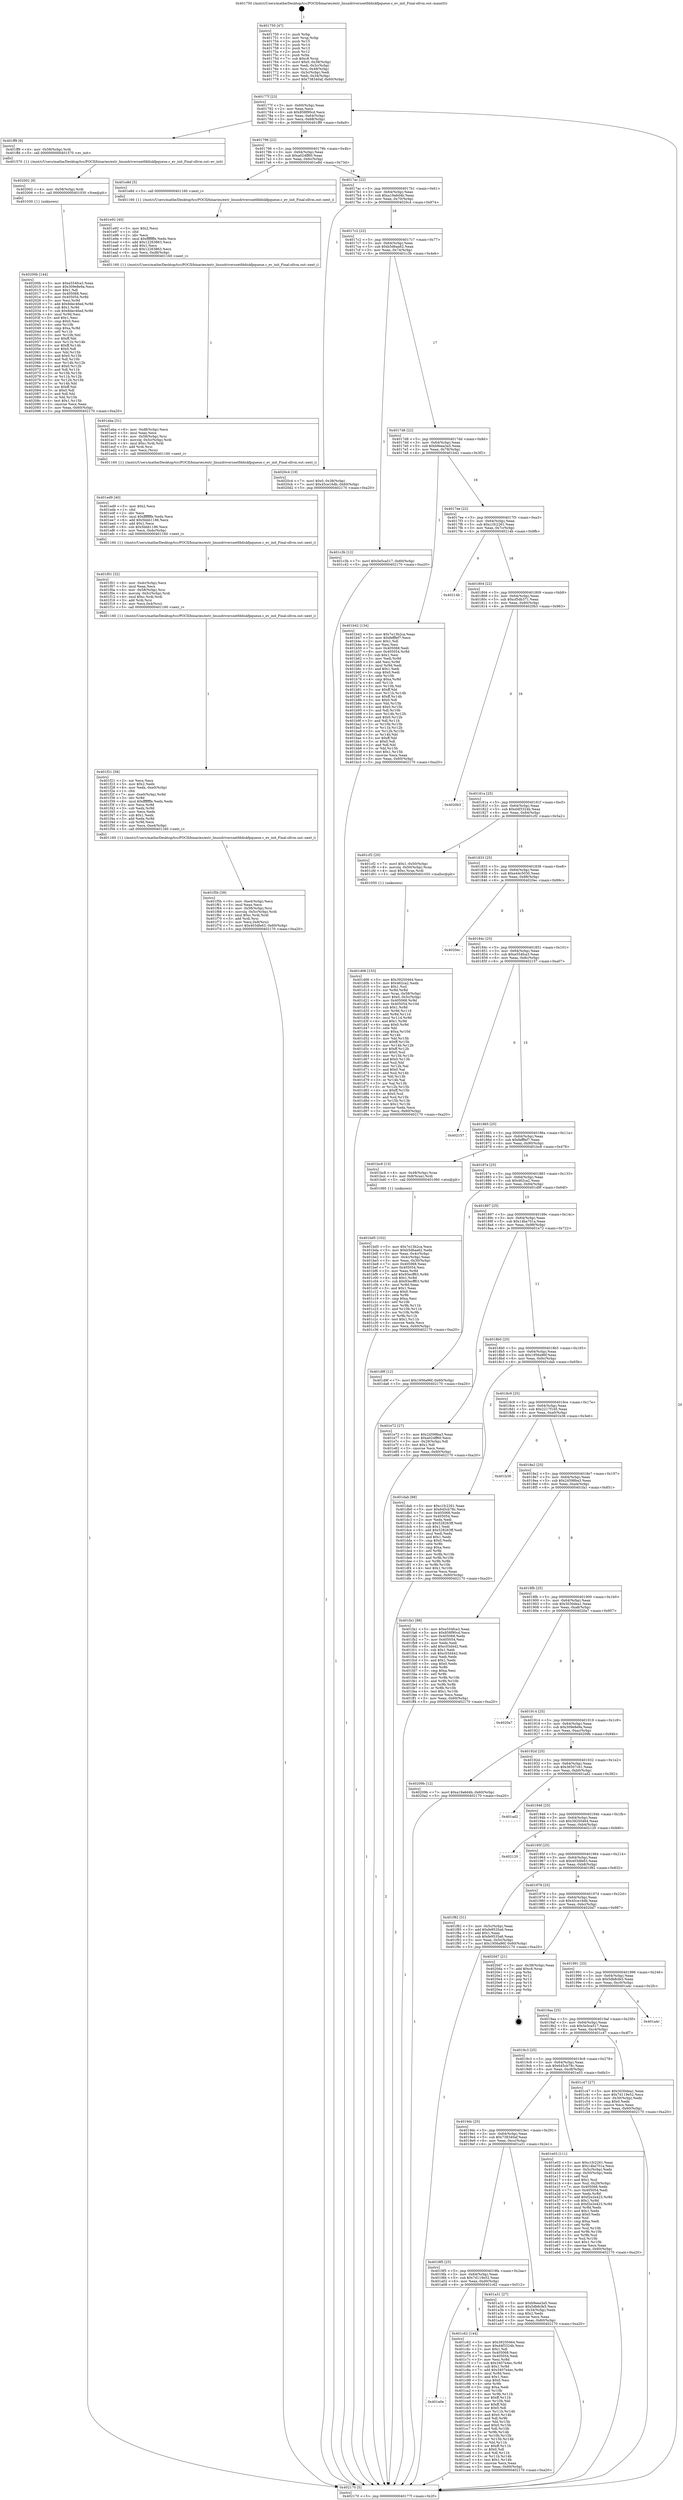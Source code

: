 digraph "0x401750" {
  label = "0x401750 (/mnt/c/Users/mathe/Desktop/tcc/POCII/binaries/extr_linuxdriversnetfddiskfpqueue.c_ev_init_Final-ollvm.out::main(0))"
  labelloc = "t"
  node[shape=record]

  Entry [label="",width=0.3,height=0.3,shape=circle,fillcolor=black,style=filled]
  "0x40177f" [label="{
     0x40177f [23]\l
     | [instrs]\l
     &nbsp;&nbsp;0x40177f \<+3\>: mov -0x60(%rbp),%eax\l
     &nbsp;&nbsp;0x401782 \<+2\>: mov %eax,%ecx\l
     &nbsp;&nbsp;0x401784 \<+6\>: sub $0x858f90cd,%ecx\l
     &nbsp;&nbsp;0x40178a \<+3\>: mov %eax,-0x64(%rbp)\l
     &nbsp;&nbsp;0x40178d \<+3\>: mov %ecx,-0x68(%rbp)\l
     &nbsp;&nbsp;0x401790 \<+6\>: je 0000000000401ff9 \<main+0x8a9\>\l
  }"]
  "0x401ff9" [label="{
     0x401ff9 [9]\l
     | [instrs]\l
     &nbsp;&nbsp;0x401ff9 \<+4\>: mov -0x58(%rbp),%rdi\l
     &nbsp;&nbsp;0x401ffd \<+5\>: call 0000000000401570 \<ev_init\>\l
     | [calls]\l
     &nbsp;&nbsp;0x401570 \{1\} (/mnt/c/Users/mathe/Desktop/tcc/POCII/binaries/extr_linuxdriversnetfddiskfpqueue.c_ev_init_Final-ollvm.out::ev_init)\l
  }"]
  "0x401796" [label="{
     0x401796 [22]\l
     | [instrs]\l
     &nbsp;&nbsp;0x401796 \<+5\>: jmp 000000000040179b \<main+0x4b\>\l
     &nbsp;&nbsp;0x40179b \<+3\>: mov -0x64(%rbp),%eax\l
     &nbsp;&nbsp;0x40179e \<+5\>: sub $0xa024ff60,%eax\l
     &nbsp;&nbsp;0x4017a3 \<+3\>: mov %eax,-0x6c(%rbp)\l
     &nbsp;&nbsp;0x4017a6 \<+6\>: je 0000000000401e8d \<main+0x73d\>\l
  }"]
  Exit [label="",width=0.3,height=0.3,shape=circle,fillcolor=black,style=filled,peripheries=2]
  "0x401e8d" [label="{
     0x401e8d [5]\l
     | [instrs]\l
     &nbsp;&nbsp;0x401e8d \<+5\>: call 0000000000401160 \<next_i\>\l
     | [calls]\l
     &nbsp;&nbsp;0x401160 \{1\} (/mnt/c/Users/mathe/Desktop/tcc/POCII/binaries/extr_linuxdriversnetfddiskfpqueue.c_ev_init_Final-ollvm.out::next_i)\l
  }"]
  "0x4017ac" [label="{
     0x4017ac [22]\l
     | [instrs]\l
     &nbsp;&nbsp;0x4017ac \<+5\>: jmp 00000000004017b1 \<main+0x61\>\l
     &nbsp;&nbsp;0x4017b1 \<+3\>: mov -0x64(%rbp),%eax\l
     &nbsp;&nbsp;0x4017b4 \<+5\>: sub $0xa19a6d4b,%eax\l
     &nbsp;&nbsp;0x4017b9 \<+3\>: mov %eax,-0x70(%rbp)\l
     &nbsp;&nbsp;0x4017bc \<+6\>: je 00000000004020c4 \<main+0x974\>\l
  }"]
  "0x40200b" [label="{
     0x40200b [144]\l
     | [instrs]\l
     &nbsp;&nbsp;0x40200b \<+5\>: mov $0xe554fca3,%eax\l
     &nbsp;&nbsp;0x402010 \<+5\>: mov $0x309e8e9a,%ecx\l
     &nbsp;&nbsp;0x402015 \<+2\>: mov $0x1,%dl\l
     &nbsp;&nbsp;0x402017 \<+7\>: mov 0x405068,%esi\l
     &nbsp;&nbsp;0x40201e \<+8\>: mov 0x405054,%r8d\l
     &nbsp;&nbsp;0x402026 \<+3\>: mov %esi,%r9d\l
     &nbsp;&nbsp;0x402029 \<+7\>: add $0x8dec46ed,%r9d\l
     &nbsp;&nbsp;0x402030 \<+4\>: sub $0x1,%r9d\l
     &nbsp;&nbsp;0x402034 \<+7\>: sub $0x8dec46ed,%r9d\l
     &nbsp;&nbsp;0x40203b \<+4\>: imul %r9d,%esi\l
     &nbsp;&nbsp;0x40203f \<+3\>: and $0x1,%esi\l
     &nbsp;&nbsp;0x402042 \<+3\>: cmp $0x0,%esi\l
     &nbsp;&nbsp;0x402045 \<+4\>: sete %r10b\l
     &nbsp;&nbsp;0x402049 \<+4\>: cmp $0xa,%r8d\l
     &nbsp;&nbsp;0x40204d \<+4\>: setl %r11b\l
     &nbsp;&nbsp;0x402051 \<+3\>: mov %r10b,%bl\l
     &nbsp;&nbsp;0x402054 \<+3\>: xor $0xff,%bl\l
     &nbsp;&nbsp;0x402057 \<+3\>: mov %r11b,%r14b\l
     &nbsp;&nbsp;0x40205a \<+4\>: xor $0xff,%r14b\l
     &nbsp;&nbsp;0x40205e \<+3\>: xor $0x0,%dl\l
     &nbsp;&nbsp;0x402061 \<+3\>: mov %bl,%r15b\l
     &nbsp;&nbsp;0x402064 \<+4\>: and $0x0,%r15b\l
     &nbsp;&nbsp;0x402068 \<+3\>: and %dl,%r10b\l
     &nbsp;&nbsp;0x40206b \<+3\>: mov %r14b,%r12b\l
     &nbsp;&nbsp;0x40206e \<+4\>: and $0x0,%r12b\l
     &nbsp;&nbsp;0x402072 \<+3\>: and %dl,%r11b\l
     &nbsp;&nbsp;0x402075 \<+3\>: or %r10b,%r15b\l
     &nbsp;&nbsp;0x402078 \<+3\>: or %r11b,%r12b\l
     &nbsp;&nbsp;0x40207b \<+3\>: xor %r12b,%r15b\l
     &nbsp;&nbsp;0x40207e \<+3\>: or %r14b,%bl\l
     &nbsp;&nbsp;0x402081 \<+3\>: xor $0xff,%bl\l
     &nbsp;&nbsp;0x402084 \<+3\>: or $0x0,%dl\l
     &nbsp;&nbsp;0x402087 \<+2\>: and %dl,%bl\l
     &nbsp;&nbsp;0x402089 \<+3\>: or %bl,%r15b\l
     &nbsp;&nbsp;0x40208c \<+4\>: test $0x1,%r15b\l
     &nbsp;&nbsp;0x402090 \<+3\>: cmovne %ecx,%eax\l
     &nbsp;&nbsp;0x402093 \<+3\>: mov %eax,-0x60(%rbp)\l
     &nbsp;&nbsp;0x402096 \<+5\>: jmp 0000000000402170 \<main+0xa20\>\l
  }"]
  "0x4020c4" [label="{
     0x4020c4 [19]\l
     | [instrs]\l
     &nbsp;&nbsp;0x4020c4 \<+7\>: movl $0x0,-0x38(%rbp)\l
     &nbsp;&nbsp;0x4020cb \<+7\>: movl $0x45ce16db,-0x60(%rbp)\l
     &nbsp;&nbsp;0x4020d2 \<+5\>: jmp 0000000000402170 \<main+0xa20\>\l
  }"]
  "0x4017c2" [label="{
     0x4017c2 [22]\l
     | [instrs]\l
     &nbsp;&nbsp;0x4017c2 \<+5\>: jmp 00000000004017c7 \<main+0x77\>\l
     &nbsp;&nbsp;0x4017c7 \<+3\>: mov -0x64(%rbp),%eax\l
     &nbsp;&nbsp;0x4017ca \<+5\>: sub $0xb5d6aa62,%eax\l
     &nbsp;&nbsp;0x4017cf \<+3\>: mov %eax,-0x74(%rbp)\l
     &nbsp;&nbsp;0x4017d2 \<+6\>: je 0000000000401c3b \<main+0x4eb\>\l
  }"]
  "0x402002" [label="{
     0x402002 [9]\l
     | [instrs]\l
     &nbsp;&nbsp;0x402002 \<+4\>: mov -0x58(%rbp),%rdi\l
     &nbsp;&nbsp;0x402006 \<+5\>: call 0000000000401030 \<free@plt\>\l
     | [calls]\l
     &nbsp;&nbsp;0x401030 \{1\} (unknown)\l
  }"]
  "0x401c3b" [label="{
     0x401c3b [12]\l
     | [instrs]\l
     &nbsp;&nbsp;0x401c3b \<+7\>: movl $0x5e5ca517,-0x60(%rbp)\l
     &nbsp;&nbsp;0x401c42 \<+5\>: jmp 0000000000402170 \<main+0xa20\>\l
  }"]
  "0x4017d8" [label="{
     0x4017d8 [22]\l
     | [instrs]\l
     &nbsp;&nbsp;0x4017d8 \<+5\>: jmp 00000000004017dd \<main+0x8d\>\l
     &nbsp;&nbsp;0x4017dd \<+3\>: mov -0x64(%rbp),%eax\l
     &nbsp;&nbsp;0x4017e0 \<+5\>: sub $0xb9eea3a5,%eax\l
     &nbsp;&nbsp;0x4017e5 \<+3\>: mov %eax,-0x78(%rbp)\l
     &nbsp;&nbsp;0x4017e8 \<+6\>: je 0000000000401b42 \<main+0x3f2\>\l
  }"]
  "0x401f5b" [label="{
     0x401f5b [39]\l
     | [instrs]\l
     &nbsp;&nbsp;0x401f5b \<+6\>: mov -0xe4(%rbp),%ecx\l
     &nbsp;&nbsp;0x401f61 \<+3\>: imul %eax,%ecx\l
     &nbsp;&nbsp;0x401f64 \<+4\>: mov -0x58(%rbp),%rsi\l
     &nbsp;&nbsp;0x401f68 \<+4\>: movslq -0x5c(%rbp),%rdi\l
     &nbsp;&nbsp;0x401f6c \<+4\>: imul $0xc,%rdi,%rdi\l
     &nbsp;&nbsp;0x401f70 \<+3\>: add %rdi,%rsi\l
     &nbsp;&nbsp;0x401f73 \<+3\>: mov %ecx,0x8(%rsi)\l
     &nbsp;&nbsp;0x401f76 \<+7\>: movl $0x403dfe63,-0x60(%rbp)\l
     &nbsp;&nbsp;0x401f7d \<+5\>: jmp 0000000000402170 \<main+0xa20\>\l
  }"]
  "0x401b42" [label="{
     0x401b42 [134]\l
     | [instrs]\l
     &nbsp;&nbsp;0x401b42 \<+5\>: mov $0x7e13b2ca,%eax\l
     &nbsp;&nbsp;0x401b47 \<+5\>: mov $0xfefffef7,%ecx\l
     &nbsp;&nbsp;0x401b4c \<+2\>: mov $0x1,%dl\l
     &nbsp;&nbsp;0x401b4e \<+2\>: xor %esi,%esi\l
     &nbsp;&nbsp;0x401b50 \<+7\>: mov 0x405068,%edi\l
     &nbsp;&nbsp;0x401b57 \<+8\>: mov 0x405054,%r8d\l
     &nbsp;&nbsp;0x401b5f \<+3\>: sub $0x1,%esi\l
     &nbsp;&nbsp;0x401b62 \<+3\>: mov %edi,%r9d\l
     &nbsp;&nbsp;0x401b65 \<+3\>: add %esi,%r9d\l
     &nbsp;&nbsp;0x401b68 \<+4\>: imul %r9d,%edi\l
     &nbsp;&nbsp;0x401b6c \<+3\>: and $0x1,%edi\l
     &nbsp;&nbsp;0x401b6f \<+3\>: cmp $0x0,%edi\l
     &nbsp;&nbsp;0x401b72 \<+4\>: sete %r10b\l
     &nbsp;&nbsp;0x401b76 \<+4\>: cmp $0xa,%r8d\l
     &nbsp;&nbsp;0x401b7a \<+4\>: setl %r11b\l
     &nbsp;&nbsp;0x401b7e \<+3\>: mov %r10b,%bl\l
     &nbsp;&nbsp;0x401b81 \<+3\>: xor $0xff,%bl\l
     &nbsp;&nbsp;0x401b84 \<+3\>: mov %r11b,%r14b\l
     &nbsp;&nbsp;0x401b87 \<+4\>: xor $0xff,%r14b\l
     &nbsp;&nbsp;0x401b8b \<+3\>: xor $0x0,%dl\l
     &nbsp;&nbsp;0x401b8e \<+3\>: mov %bl,%r15b\l
     &nbsp;&nbsp;0x401b91 \<+4\>: and $0x0,%r15b\l
     &nbsp;&nbsp;0x401b95 \<+3\>: and %dl,%r10b\l
     &nbsp;&nbsp;0x401b98 \<+3\>: mov %r14b,%r12b\l
     &nbsp;&nbsp;0x401b9b \<+4\>: and $0x0,%r12b\l
     &nbsp;&nbsp;0x401b9f \<+3\>: and %dl,%r11b\l
     &nbsp;&nbsp;0x401ba2 \<+3\>: or %r10b,%r15b\l
     &nbsp;&nbsp;0x401ba5 \<+3\>: or %r11b,%r12b\l
     &nbsp;&nbsp;0x401ba8 \<+3\>: xor %r12b,%r15b\l
     &nbsp;&nbsp;0x401bab \<+3\>: or %r14b,%bl\l
     &nbsp;&nbsp;0x401bae \<+3\>: xor $0xff,%bl\l
     &nbsp;&nbsp;0x401bb1 \<+3\>: or $0x0,%dl\l
     &nbsp;&nbsp;0x401bb4 \<+2\>: and %dl,%bl\l
     &nbsp;&nbsp;0x401bb6 \<+3\>: or %bl,%r15b\l
     &nbsp;&nbsp;0x401bb9 \<+4\>: test $0x1,%r15b\l
     &nbsp;&nbsp;0x401bbd \<+3\>: cmovne %ecx,%eax\l
     &nbsp;&nbsp;0x401bc0 \<+3\>: mov %eax,-0x60(%rbp)\l
     &nbsp;&nbsp;0x401bc3 \<+5\>: jmp 0000000000402170 \<main+0xa20\>\l
  }"]
  "0x4017ee" [label="{
     0x4017ee [22]\l
     | [instrs]\l
     &nbsp;&nbsp;0x4017ee \<+5\>: jmp 00000000004017f3 \<main+0xa3\>\l
     &nbsp;&nbsp;0x4017f3 \<+3\>: mov -0x64(%rbp),%eax\l
     &nbsp;&nbsp;0x4017f6 \<+5\>: sub $0xc1fc2261,%eax\l
     &nbsp;&nbsp;0x4017fb \<+3\>: mov %eax,-0x7c(%rbp)\l
     &nbsp;&nbsp;0x4017fe \<+6\>: je 000000000040214b \<main+0x9fb\>\l
  }"]
  "0x401f21" [label="{
     0x401f21 [58]\l
     | [instrs]\l
     &nbsp;&nbsp;0x401f21 \<+2\>: xor %ecx,%ecx\l
     &nbsp;&nbsp;0x401f23 \<+5\>: mov $0x2,%edx\l
     &nbsp;&nbsp;0x401f28 \<+6\>: mov %edx,-0xe0(%rbp)\l
     &nbsp;&nbsp;0x401f2e \<+1\>: cltd\l
     &nbsp;&nbsp;0x401f2f \<+7\>: mov -0xe0(%rbp),%r8d\l
     &nbsp;&nbsp;0x401f36 \<+3\>: idiv %r8d\l
     &nbsp;&nbsp;0x401f39 \<+6\>: imul $0xfffffffe,%edx,%edx\l
     &nbsp;&nbsp;0x401f3f \<+3\>: mov %ecx,%r9d\l
     &nbsp;&nbsp;0x401f42 \<+3\>: sub %edx,%r9d\l
     &nbsp;&nbsp;0x401f45 \<+2\>: mov %ecx,%edx\l
     &nbsp;&nbsp;0x401f47 \<+3\>: sub $0x1,%edx\l
     &nbsp;&nbsp;0x401f4a \<+3\>: add %edx,%r9d\l
     &nbsp;&nbsp;0x401f4d \<+3\>: sub %r9d,%ecx\l
     &nbsp;&nbsp;0x401f50 \<+6\>: mov %ecx,-0xe4(%rbp)\l
     &nbsp;&nbsp;0x401f56 \<+5\>: call 0000000000401160 \<next_i\>\l
     | [calls]\l
     &nbsp;&nbsp;0x401160 \{1\} (/mnt/c/Users/mathe/Desktop/tcc/POCII/binaries/extr_linuxdriversnetfddiskfpqueue.c_ev_init_Final-ollvm.out::next_i)\l
  }"]
  "0x40214b" [label="{
     0x40214b\l
  }", style=dashed]
  "0x401804" [label="{
     0x401804 [22]\l
     | [instrs]\l
     &nbsp;&nbsp;0x401804 \<+5\>: jmp 0000000000401809 \<main+0xb9\>\l
     &nbsp;&nbsp;0x401809 \<+3\>: mov -0x64(%rbp),%eax\l
     &nbsp;&nbsp;0x40180c \<+5\>: sub $0xcf5db371,%eax\l
     &nbsp;&nbsp;0x401811 \<+3\>: mov %eax,-0x80(%rbp)\l
     &nbsp;&nbsp;0x401814 \<+6\>: je 00000000004020b3 \<main+0x963\>\l
  }"]
  "0x401f01" [label="{
     0x401f01 [32]\l
     | [instrs]\l
     &nbsp;&nbsp;0x401f01 \<+6\>: mov -0xdc(%rbp),%ecx\l
     &nbsp;&nbsp;0x401f07 \<+3\>: imul %eax,%ecx\l
     &nbsp;&nbsp;0x401f0a \<+4\>: mov -0x58(%rbp),%rsi\l
     &nbsp;&nbsp;0x401f0e \<+4\>: movslq -0x5c(%rbp),%rdi\l
     &nbsp;&nbsp;0x401f12 \<+4\>: imul $0xc,%rdi,%rdi\l
     &nbsp;&nbsp;0x401f16 \<+3\>: add %rdi,%rsi\l
     &nbsp;&nbsp;0x401f19 \<+3\>: mov %ecx,0x4(%rsi)\l
     &nbsp;&nbsp;0x401f1c \<+5\>: call 0000000000401160 \<next_i\>\l
     | [calls]\l
     &nbsp;&nbsp;0x401160 \{1\} (/mnt/c/Users/mathe/Desktop/tcc/POCII/binaries/extr_linuxdriversnetfddiskfpqueue.c_ev_init_Final-ollvm.out::next_i)\l
  }"]
  "0x4020b3" [label="{
     0x4020b3\l
  }", style=dashed]
  "0x40181a" [label="{
     0x40181a [25]\l
     | [instrs]\l
     &nbsp;&nbsp;0x40181a \<+5\>: jmp 000000000040181f \<main+0xcf\>\l
     &nbsp;&nbsp;0x40181f \<+3\>: mov -0x64(%rbp),%eax\l
     &nbsp;&nbsp;0x401822 \<+5\>: sub $0xd4f3324b,%eax\l
     &nbsp;&nbsp;0x401827 \<+6\>: mov %eax,-0x84(%rbp)\l
     &nbsp;&nbsp;0x40182d \<+6\>: je 0000000000401cf2 \<main+0x5a2\>\l
  }"]
  "0x401ed9" [label="{
     0x401ed9 [40]\l
     | [instrs]\l
     &nbsp;&nbsp;0x401ed9 \<+5\>: mov $0x2,%ecx\l
     &nbsp;&nbsp;0x401ede \<+1\>: cltd\l
     &nbsp;&nbsp;0x401edf \<+2\>: idiv %ecx\l
     &nbsp;&nbsp;0x401ee1 \<+6\>: imul $0xfffffffe,%edx,%ecx\l
     &nbsp;&nbsp;0x401ee7 \<+6\>: add $0x5bbb1186,%ecx\l
     &nbsp;&nbsp;0x401eed \<+3\>: add $0x1,%ecx\l
     &nbsp;&nbsp;0x401ef0 \<+6\>: sub $0x5bbb1186,%ecx\l
     &nbsp;&nbsp;0x401ef6 \<+6\>: mov %ecx,-0xdc(%rbp)\l
     &nbsp;&nbsp;0x401efc \<+5\>: call 0000000000401160 \<next_i\>\l
     | [calls]\l
     &nbsp;&nbsp;0x401160 \{1\} (/mnt/c/Users/mathe/Desktop/tcc/POCII/binaries/extr_linuxdriversnetfddiskfpqueue.c_ev_init_Final-ollvm.out::next_i)\l
  }"]
  "0x401cf2" [label="{
     0x401cf2 [20]\l
     | [instrs]\l
     &nbsp;&nbsp;0x401cf2 \<+7\>: movl $0x1,-0x50(%rbp)\l
     &nbsp;&nbsp;0x401cf9 \<+4\>: movslq -0x50(%rbp),%rax\l
     &nbsp;&nbsp;0x401cfd \<+4\>: imul $0xc,%rax,%rdi\l
     &nbsp;&nbsp;0x401d01 \<+5\>: call 0000000000401050 \<malloc@plt\>\l
     | [calls]\l
     &nbsp;&nbsp;0x401050 \{1\} (unknown)\l
  }"]
  "0x401833" [label="{
     0x401833 [25]\l
     | [instrs]\l
     &nbsp;&nbsp;0x401833 \<+5\>: jmp 0000000000401838 \<main+0xe8\>\l
     &nbsp;&nbsp;0x401838 \<+3\>: mov -0x64(%rbp),%eax\l
     &nbsp;&nbsp;0x40183b \<+5\>: sub $0xe44c5030,%eax\l
     &nbsp;&nbsp;0x401840 \<+6\>: mov %eax,-0x88(%rbp)\l
     &nbsp;&nbsp;0x401846 \<+6\>: je 00000000004020ec \<main+0x99c\>\l
  }"]
  "0x401eba" [label="{
     0x401eba [31]\l
     | [instrs]\l
     &nbsp;&nbsp;0x401eba \<+6\>: mov -0xd8(%rbp),%ecx\l
     &nbsp;&nbsp;0x401ec0 \<+3\>: imul %eax,%ecx\l
     &nbsp;&nbsp;0x401ec3 \<+4\>: mov -0x58(%rbp),%rsi\l
     &nbsp;&nbsp;0x401ec7 \<+4\>: movslq -0x5c(%rbp),%rdi\l
     &nbsp;&nbsp;0x401ecb \<+4\>: imul $0xc,%rdi,%rdi\l
     &nbsp;&nbsp;0x401ecf \<+3\>: add %rdi,%rsi\l
     &nbsp;&nbsp;0x401ed2 \<+2\>: mov %ecx,(%rsi)\l
     &nbsp;&nbsp;0x401ed4 \<+5\>: call 0000000000401160 \<next_i\>\l
     | [calls]\l
     &nbsp;&nbsp;0x401160 \{1\} (/mnt/c/Users/mathe/Desktop/tcc/POCII/binaries/extr_linuxdriversnetfddiskfpqueue.c_ev_init_Final-ollvm.out::next_i)\l
  }"]
  "0x4020ec" [label="{
     0x4020ec\l
  }", style=dashed]
  "0x40184c" [label="{
     0x40184c [25]\l
     | [instrs]\l
     &nbsp;&nbsp;0x40184c \<+5\>: jmp 0000000000401851 \<main+0x101\>\l
     &nbsp;&nbsp;0x401851 \<+3\>: mov -0x64(%rbp),%eax\l
     &nbsp;&nbsp;0x401854 \<+5\>: sub $0xe554fca3,%eax\l
     &nbsp;&nbsp;0x401859 \<+6\>: mov %eax,-0x8c(%rbp)\l
     &nbsp;&nbsp;0x40185f \<+6\>: je 0000000000402157 \<main+0xa07\>\l
  }"]
  "0x401e92" [label="{
     0x401e92 [40]\l
     | [instrs]\l
     &nbsp;&nbsp;0x401e92 \<+5\>: mov $0x2,%ecx\l
     &nbsp;&nbsp;0x401e97 \<+1\>: cltd\l
     &nbsp;&nbsp;0x401e98 \<+2\>: idiv %ecx\l
     &nbsp;&nbsp;0x401e9a \<+6\>: imul $0xfffffffe,%edx,%ecx\l
     &nbsp;&nbsp;0x401ea0 \<+6\>: add $0x12263863,%ecx\l
     &nbsp;&nbsp;0x401ea6 \<+3\>: add $0x1,%ecx\l
     &nbsp;&nbsp;0x401ea9 \<+6\>: sub $0x12263863,%ecx\l
     &nbsp;&nbsp;0x401eaf \<+6\>: mov %ecx,-0xd8(%rbp)\l
     &nbsp;&nbsp;0x401eb5 \<+5\>: call 0000000000401160 \<next_i\>\l
     | [calls]\l
     &nbsp;&nbsp;0x401160 \{1\} (/mnt/c/Users/mathe/Desktop/tcc/POCII/binaries/extr_linuxdriversnetfddiskfpqueue.c_ev_init_Final-ollvm.out::next_i)\l
  }"]
  "0x402157" [label="{
     0x402157\l
  }", style=dashed]
  "0x401865" [label="{
     0x401865 [25]\l
     | [instrs]\l
     &nbsp;&nbsp;0x401865 \<+5\>: jmp 000000000040186a \<main+0x11a\>\l
     &nbsp;&nbsp;0x40186a \<+3\>: mov -0x64(%rbp),%eax\l
     &nbsp;&nbsp;0x40186d \<+5\>: sub $0xfefffef7,%eax\l
     &nbsp;&nbsp;0x401872 \<+6\>: mov %eax,-0x90(%rbp)\l
     &nbsp;&nbsp;0x401878 \<+6\>: je 0000000000401bc8 \<main+0x478\>\l
  }"]
  "0x401d06" [label="{
     0x401d06 [153]\l
     | [instrs]\l
     &nbsp;&nbsp;0x401d06 \<+5\>: mov $0x39250464,%ecx\l
     &nbsp;&nbsp;0x401d0b \<+5\>: mov $0x462ca2,%edx\l
     &nbsp;&nbsp;0x401d10 \<+3\>: mov $0x1,%sil\l
     &nbsp;&nbsp;0x401d13 \<+3\>: xor %r8d,%r8d\l
     &nbsp;&nbsp;0x401d16 \<+4\>: mov %rax,-0x58(%rbp)\l
     &nbsp;&nbsp;0x401d1a \<+7\>: movl $0x0,-0x5c(%rbp)\l
     &nbsp;&nbsp;0x401d21 \<+8\>: mov 0x405068,%r9d\l
     &nbsp;&nbsp;0x401d29 \<+8\>: mov 0x405054,%r10d\l
     &nbsp;&nbsp;0x401d31 \<+4\>: sub $0x1,%r8d\l
     &nbsp;&nbsp;0x401d35 \<+3\>: mov %r9d,%r11d\l
     &nbsp;&nbsp;0x401d38 \<+3\>: add %r8d,%r11d\l
     &nbsp;&nbsp;0x401d3b \<+4\>: imul %r11d,%r9d\l
     &nbsp;&nbsp;0x401d3f \<+4\>: and $0x1,%r9d\l
     &nbsp;&nbsp;0x401d43 \<+4\>: cmp $0x0,%r9d\l
     &nbsp;&nbsp;0x401d47 \<+3\>: sete %bl\l
     &nbsp;&nbsp;0x401d4a \<+4\>: cmp $0xa,%r10d\l
     &nbsp;&nbsp;0x401d4e \<+4\>: setl %r14b\l
     &nbsp;&nbsp;0x401d52 \<+3\>: mov %bl,%r15b\l
     &nbsp;&nbsp;0x401d55 \<+4\>: xor $0xff,%r15b\l
     &nbsp;&nbsp;0x401d59 \<+3\>: mov %r14b,%r12b\l
     &nbsp;&nbsp;0x401d5c \<+4\>: xor $0xff,%r12b\l
     &nbsp;&nbsp;0x401d60 \<+4\>: xor $0x0,%sil\l
     &nbsp;&nbsp;0x401d64 \<+3\>: mov %r15b,%r13b\l
     &nbsp;&nbsp;0x401d67 \<+4\>: and $0x0,%r13b\l
     &nbsp;&nbsp;0x401d6b \<+3\>: and %sil,%bl\l
     &nbsp;&nbsp;0x401d6e \<+3\>: mov %r12b,%al\l
     &nbsp;&nbsp;0x401d71 \<+2\>: and $0x0,%al\l
     &nbsp;&nbsp;0x401d73 \<+3\>: and %sil,%r14b\l
     &nbsp;&nbsp;0x401d76 \<+3\>: or %bl,%r13b\l
     &nbsp;&nbsp;0x401d79 \<+3\>: or %r14b,%al\l
     &nbsp;&nbsp;0x401d7c \<+3\>: xor %al,%r13b\l
     &nbsp;&nbsp;0x401d7f \<+3\>: or %r12b,%r15b\l
     &nbsp;&nbsp;0x401d82 \<+4\>: xor $0xff,%r15b\l
     &nbsp;&nbsp;0x401d86 \<+4\>: or $0x0,%sil\l
     &nbsp;&nbsp;0x401d8a \<+3\>: and %sil,%r15b\l
     &nbsp;&nbsp;0x401d8d \<+3\>: or %r15b,%r13b\l
     &nbsp;&nbsp;0x401d90 \<+4\>: test $0x1,%r13b\l
     &nbsp;&nbsp;0x401d94 \<+3\>: cmovne %edx,%ecx\l
     &nbsp;&nbsp;0x401d97 \<+3\>: mov %ecx,-0x60(%rbp)\l
     &nbsp;&nbsp;0x401d9a \<+5\>: jmp 0000000000402170 \<main+0xa20\>\l
  }"]
  "0x401bc8" [label="{
     0x401bc8 [13]\l
     | [instrs]\l
     &nbsp;&nbsp;0x401bc8 \<+4\>: mov -0x48(%rbp),%rax\l
     &nbsp;&nbsp;0x401bcc \<+4\>: mov 0x8(%rax),%rdi\l
     &nbsp;&nbsp;0x401bd0 \<+5\>: call 0000000000401060 \<atoi@plt\>\l
     | [calls]\l
     &nbsp;&nbsp;0x401060 \{1\} (unknown)\l
  }"]
  "0x40187e" [label="{
     0x40187e [25]\l
     | [instrs]\l
     &nbsp;&nbsp;0x40187e \<+5\>: jmp 0000000000401883 \<main+0x133\>\l
     &nbsp;&nbsp;0x401883 \<+3\>: mov -0x64(%rbp),%eax\l
     &nbsp;&nbsp;0x401886 \<+5\>: sub $0x462ca2,%eax\l
     &nbsp;&nbsp;0x40188b \<+6\>: mov %eax,-0x94(%rbp)\l
     &nbsp;&nbsp;0x401891 \<+6\>: je 0000000000401d9f \<main+0x64f\>\l
  }"]
  "0x401a0e" [label="{
     0x401a0e\l
  }", style=dashed]
  "0x401d9f" [label="{
     0x401d9f [12]\l
     | [instrs]\l
     &nbsp;&nbsp;0x401d9f \<+7\>: movl $0x1956a96f,-0x60(%rbp)\l
     &nbsp;&nbsp;0x401da6 \<+5\>: jmp 0000000000402170 \<main+0xa20\>\l
  }"]
  "0x401897" [label="{
     0x401897 [25]\l
     | [instrs]\l
     &nbsp;&nbsp;0x401897 \<+5\>: jmp 000000000040189c \<main+0x14c\>\l
     &nbsp;&nbsp;0x40189c \<+3\>: mov -0x64(%rbp),%eax\l
     &nbsp;&nbsp;0x40189f \<+5\>: sub $0x14ba701a,%eax\l
     &nbsp;&nbsp;0x4018a4 \<+6\>: mov %eax,-0x98(%rbp)\l
     &nbsp;&nbsp;0x4018aa \<+6\>: je 0000000000401e72 \<main+0x722\>\l
  }"]
  "0x401c62" [label="{
     0x401c62 [144]\l
     | [instrs]\l
     &nbsp;&nbsp;0x401c62 \<+5\>: mov $0x39250464,%eax\l
     &nbsp;&nbsp;0x401c67 \<+5\>: mov $0xd4f3324b,%ecx\l
     &nbsp;&nbsp;0x401c6c \<+2\>: mov $0x1,%dl\l
     &nbsp;&nbsp;0x401c6e \<+7\>: mov 0x405068,%esi\l
     &nbsp;&nbsp;0x401c75 \<+7\>: mov 0x405054,%edi\l
     &nbsp;&nbsp;0x401c7c \<+3\>: mov %esi,%r8d\l
     &nbsp;&nbsp;0x401c7f \<+7\>: sub $0x3407e4ec,%r8d\l
     &nbsp;&nbsp;0x401c86 \<+4\>: sub $0x1,%r8d\l
     &nbsp;&nbsp;0x401c8a \<+7\>: add $0x3407e4ec,%r8d\l
     &nbsp;&nbsp;0x401c91 \<+4\>: imul %r8d,%esi\l
     &nbsp;&nbsp;0x401c95 \<+3\>: and $0x1,%esi\l
     &nbsp;&nbsp;0x401c98 \<+3\>: cmp $0x0,%esi\l
     &nbsp;&nbsp;0x401c9b \<+4\>: sete %r9b\l
     &nbsp;&nbsp;0x401c9f \<+3\>: cmp $0xa,%edi\l
     &nbsp;&nbsp;0x401ca2 \<+4\>: setl %r10b\l
     &nbsp;&nbsp;0x401ca6 \<+3\>: mov %r9b,%r11b\l
     &nbsp;&nbsp;0x401ca9 \<+4\>: xor $0xff,%r11b\l
     &nbsp;&nbsp;0x401cad \<+3\>: mov %r10b,%bl\l
     &nbsp;&nbsp;0x401cb0 \<+3\>: xor $0xff,%bl\l
     &nbsp;&nbsp;0x401cb3 \<+3\>: xor $0x0,%dl\l
     &nbsp;&nbsp;0x401cb6 \<+3\>: mov %r11b,%r14b\l
     &nbsp;&nbsp;0x401cb9 \<+4\>: and $0x0,%r14b\l
     &nbsp;&nbsp;0x401cbd \<+3\>: and %dl,%r9b\l
     &nbsp;&nbsp;0x401cc0 \<+3\>: mov %bl,%r15b\l
     &nbsp;&nbsp;0x401cc3 \<+4\>: and $0x0,%r15b\l
     &nbsp;&nbsp;0x401cc7 \<+3\>: and %dl,%r10b\l
     &nbsp;&nbsp;0x401cca \<+3\>: or %r9b,%r14b\l
     &nbsp;&nbsp;0x401ccd \<+3\>: or %r10b,%r15b\l
     &nbsp;&nbsp;0x401cd0 \<+3\>: xor %r15b,%r14b\l
     &nbsp;&nbsp;0x401cd3 \<+3\>: or %bl,%r11b\l
     &nbsp;&nbsp;0x401cd6 \<+4\>: xor $0xff,%r11b\l
     &nbsp;&nbsp;0x401cda \<+3\>: or $0x0,%dl\l
     &nbsp;&nbsp;0x401cdd \<+3\>: and %dl,%r11b\l
     &nbsp;&nbsp;0x401ce0 \<+3\>: or %r11b,%r14b\l
     &nbsp;&nbsp;0x401ce3 \<+4\>: test $0x1,%r14b\l
     &nbsp;&nbsp;0x401ce7 \<+3\>: cmovne %ecx,%eax\l
     &nbsp;&nbsp;0x401cea \<+3\>: mov %eax,-0x60(%rbp)\l
     &nbsp;&nbsp;0x401ced \<+5\>: jmp 0000000000402170 \<main+0xa20\>\l
  }"]
  "0x401e72" [label="{
     0x401e72 [27]\l
     | [instrs]\l
     &nbsp;&nbsp;0x401e72 \<+5\>: mov $0x24598ba3,%eax\l
     &nbsp;&nbsp;0x401e77 \<+5\>: mov $0xa024ff60,%ecx\l
     &nbsp;&nbsp;0x401e7c \<+3\>: mov -0x29(%rbp),%dl\l
     &nbsp;&nbsp;0x401e7f \<+3\>: test $0x1,%dl\l
     &nbsp;&nbsp;0x401e82 \<+3\>: cmovne %ecx,%eax\l
     &nbsp;&nbsp;0x401e85 \<+3\>: mov %eax,-0x60(%rbp)\l
     &nbsp;&nbsp;0x401e88 \<+5\>: jmp 0000000000402170 \<main+0xa20\>\l
  }"]
  "0x4018b0" [label="{
     0x4018b0 [25]\l
     | [instrs]\l
     &nbsp;&nbsp;0x4018b0 \<+5\>: jmp 00000000004018b5 \<main+0x165\>\l
     &nbsp;&nbsp;0x4018b5 \<+3\>: mov -0x64(%rbp),%eax\l
     &nbsp;&nbsp;0x4018b8 \<+5\>: sub $0x1956a96f,%eax\l
     &nbsp;&nbsp;0x4018bd \<+6\>: mov %eax,-0x9c(%rbp)\l
     &nbsp;&nbsp;0x4018c3 \<+6\>: je 0000000000401dab \<main+0x65b\>\l
  }"]
  "0x401bd5" [label="{
     0x401bd5 [102]\l
     | [instrs]\l
     &nbsp;&nbsp;0x401bd5 \<+5\>: mov $0x7e13b2ca,%ecx\l
     &nbsp;&nbsp;0x401bda \<+5\>: mov $0xb5d6aa62,%edx\l
     &nbsp;&nbsp;0x401bdf \<+3\>: mov %eax,-0x4c(%rbp)\l
     &nbsp;&nbsp;0x401be2 \<+3\>: mov -0x4c(%rbp),%eax\l
     &nbsp;&nbsp;0x401be5 \<+3\>: mov %eax,-0x30(%rbp)\l
     &nbsp;&nbsp;0x401be8 \<+7\>: mov 0x405068,%eax\l
     &nbsp;&nbsp;0x401bef \<+7\>: mov 0x405054,%esi\l
     &nbsp;&nbsp;0x401bf6 \<+3\>: mov %eax,%r8d\l
     &nbsp;&nbsp;0x401bf9 \<+7\>: add $0x93ecff63,%r8d\l
     &nbsp;&nbsp;0x401c00 \<+4\>: sub $0x1,%r8d\l
     &nbsp;&nbsp;0x401c04 \<+7\>: sub $0x93ecff63,%r8d\l
     &nbsp;&nbsp;0x401c0b \<+4\>: imul %r8d,%eax\l
     &nbsp;&nbsp;0x401c0f \<+3\>: and $0x1,%eax\l
     &nbsp;&nbsp;0x401c12 \<+3\>: cmp $0x0,%eax\l
     &nbsp;&nbsp;0x401c15 \<+4\>: sete %r9b\l
     &nbsp;&nbsp;0x401c19 \<+3\>: cmp $0xa,%esi\l
     &nbsp;&nbsp;0x401c1c \<+4\>: setl %r10b\l
     &nbsp;&nbsp;0x401c20 \<+3\>: mov %r9b,%r11b\l
     &nbsp;&nbsp;0x401c23 \<+3\>: and %r10b,%r11b\l
     &nbsp;&nbsp;0x401c26 \<+3\>: xor %r10b,%r9b\l
     &nbsp;&nbsp;0x401c29 \<+3\>: or %r9b,%r11b\l
     &nbsp;&nbsp;0x401c2c \<+4\>: test $0x1,%r11b\l
     &nbsp;&nbsp;0x401c30 \<+3\>: cmovne %edx,%ecx\l
     &nbsp;&nbsp;0x401c33 \<+3\>: mov %ecx,-0x60(%rbp)\l
     &nbsp;&nbsp;0x401c36 \<+5\>: jmp 0000000000402170 \<main+0xa20\>\l
  }"]
  "0x401dab" [label="{
     0x401dab [88]\l
     | [instrs]\l
     &nbsp;&nbsp;0x401dab \<+5\>: mov $0xc1fc2261,%eax\l
     &nbsp;&nbsp;0x401db0 \<+5\>: mov $0x645cb78c,%ecx\l
     &nbsp;&nbsp;0x401db5 \<+7\>: mov 0x405068,%edx\l
     &nbsp;&nbsp;0x401dbc \<+7\>: mov 0x405054,%esi\l
     &nbsp;&nbsp;0x401dc3 \<+2\>: mov %edx,%edi\l
     &nbsp;&nbsp;0x401dc5 \<+6\>: sub $0x528263ff,%edi\l
     &nbsp;&nbsp;0x401dcb \<+3\>: sub $0x1,%edi\l
     &nbsp;&nbsp;0x401dce \<+6\>: add $0x528263ff,%edi\l
     &nbsp;&nbsp;0x401dd4 \<+3\>: imul %edi,%edx\l
     &nbsp;&nbsp;0x401dd7 \<+3\>: and $0x1,%edx\l
     &nbsp;&nbsp;0x401dda \<+3\>: cmp $0x0,%edx\l
     &nbsp;&nbsp;0x401ddd \<+4\>: sete %r8b\l
     &nbsp;&nbsp;0x401de1 \<+3\>: cmp $0xa,%esi\l
     &nbsp;&nbsp;0x401de4 \<+4\>: setl %r9b\l
     &nbsp;&nbsp;0x401de8 \<+3\>: mov %r8b,%r10b\l
     &nbsp;&nbsp;0x401deb \<+3\>: and %r9b,%r10b\l
     &nbsp;&nbsp;0x401dee \<+3\>: xor %r9b,%r8b\l
     &nbsp;&nbsp;0x401df1 \<+3\>: or %r8b,%r10b\l
     &nbsp;&nbsp;0x401df4 \<+4\>: test $0x1,%r10b\l
     &nbsp;&nbsp;0x401df8 \<+3\>: cmovne %ecx,%eax\l
     &nbsp;&nbsp;0x401dfb \<+3\>: mov %eax,-0x60(%rbp)\l
     &nbsp;&nbsp;0x401dfe \<+5\>: jmp 0000000000402170 \<main+0xa20\>\l
  }"]
  "0x4018c9" [label="{
     0x4018c9 [25]\l
     | [instrs]\l
     &nbsp;&nbsp;0x4018c9 \<+5\>: jmp 00000000004018ce \<main+0x17e\>\l
     &nbsp;&nbsp;0x4018ce \<+3\>: mov -0x64(%rbp),%eax\l
     &nbsp;&nbsp;0x4018d1 \<+5\>: sub $0x2217f1d5,%eax\l
     &nbsp;&nbsp;0x4018d6 \<+6\>: mov %eax,-0xa0(%rbp)\l
     &nbsp;&nbsp;0x4018dc \<+6\>: je 0000000000401b36 \<main+0x3e6\>\l
  }"]
  "0x401750" [label="{
     0x401750 [47]\l
     | [instrs]\l
     &nbsp;&nbsp;0x401750 \<+1\>: push %rbp\l
     &nbsp;&nbsp;0x401751 \<+3\>: mov %rsp,%rbp\l
     &nbsp;&nbsp;0x401754 \<+2\>: push %r15\l
     &nbsp;&nbsp;0x401756 \<+2\>: push %r14\l
     &nbsp;&nbsp;0x401758 \<+2\>: push %r13\l
     &nbsp;&nbsp;0x40175a \<+2\>: push %r12\l
     &nbsp;&nbsp;0x40175c \<+1\>: push %rbx\l
     &nbsp;&nbsp;0x40175d \<+7\>: sub $0xc8,%rsp\l
     &nbsp;&nbsp;0x401764 \<+7\>: movl $0x0,-0x38(%rbp)\l
     &nbsp;&nbsp;0x40176b \<+3\>: mov %edi,-0x3c(%rbp)\l
     &nbsp;&nbsp;0x40176e \<+4\>: mov %rsi,-0x48(%rbp)\l
     &nbsp;&nbsp;0x401772 \<+3\>: mov -0x3c(%rbp),%edi\l
     &nbsp;&nbsp;0x401775 \<+3\>: mov %edi,-0x34(%rbp)\l
     &nbsp;&nbsp;0x401778 \<+7\>: movl $0x738340af,-0x60(%rbp)\l
  }"]
  "0x401b36" [label="{
     0x401b36\l
  }", style=dashed]
  "0x4018e2" [label="{
     0x4018e2 [25]\l
     | [instrs]\l
     &nbsp;&nbsp;0x4018e2 \<+5\>: jmp 00000000004018e7 \<main+0x197\>\l
     &nbsp;&nbsp;0x4018e7 \<+3\>: mov -0x64(%rbp),%eax\l
     &nbsp;&nbsp;0x4018ea \<+5\>: sub $0x24598ba3,%eax\l
     &nbsp;&nbsp;0x4018ef \<+6\>: mov %eax,-0xa4(%rbp)\l
     &nbsp;&nbsp;0x4018f5 \<+6\>: je 0000000000401fa1 \<main+0x851\>\l
  }"]
  "0x402170" [label="{
     0x402170 [5]\l
     | [instrs]\l
     &nbsp;&nbsp;0x402170 \<+5\>: jmp 000000000040177f \<main+0x2f\>\l
  }"]
  "0x401fa1" [label="{
     0x401fa1 [88]\l
     | [instrs]\l
     &nbsp;&nbsp;0x401fa1 \<+5\>: mov $0xe554fca3,%eax\l
     &nbsp;&nbsp;0x401fa6 \<+5\>: mov $0x858f90cd,%ecx\l
     &nbsp;&nbsp;0x401fab \<+7\>: mov 0x405068,%edx\l
     &nbsp;&nbsp;0x401fb2 \<+7\>: mov 0x405054,%esi\l
     &nbsp;&nbsp;0x401fb9 \<+2\>: mov %edx,%edi\l
     &nbsp;&nbsp;0x401fbb \<+6\>: add $0xc03d442,%edi\l
     &nbsp;&nbsp;0x401fc1 \<+3\>: sub $0x1,%edi\l
     &nbsp;&nbsp;0x401fc4 \<+6\>: sub $0xc03d442,%edi\l
     &nbsp;&nbsp;0x401fca \<+3\>: imul %edi,%edx\l
     &nbsp;&nbsp;0x401fcd \<+3\>: and $0x1,%edx\l
     &nbsp;&nbsp;0x401fd0 \<+3\>: cmp $0x0,%edx\l
     &nbsp;&nbsp;0x401fd3 \<+4\>: sete %r8b\l
     &nbsp;&nbsp;0x401fd7 \<+3\>: cmp $0xa,%esi\l
     &nbsp;&nbsp;0x401fda \<+4\>: setl %r9b\l
     &nbsp;&nbsp;0x401fde \<+3\>: mov %r8b,%r10b\l
     &nbsp;&nbsp;0x401fe1 \<+3\>: and %r9b,%r10b\l
     &nbsp;&nbsp;0x401fe4 \<+3\>: xor %r9b,%r8b\l
     &nbsp;&nbsp;0x401fe7 \<+3\>: or %r8b,%r10b\l
     &nbsp;&nbsp;0x401fea \<+4\>: test $0x1,%r10b\l
     &nbsp;&nbsp;0x401fee \<+3\>: cmovne %ecx,%eax\l
     &nbsp;&nbsp;0x401ff1 \<+3\>: mov %eax,-0x60(%rbp)\l
     &nbsp;&nbsp;0x401ff4 \<+5\>: jmp 0000000000402170 \<main+0xa20\>\l
  }"]
  "0x4018fb" [label="{
     0x4018fb [25]\l
     | [instrs]\l
     &nbsp;&nbsp;0x4018fb \<+5\>: jmp 0000000000401900 \<main+0x1b0\>\l
     &nbsp;&nbsp;0x401900 \<+3\>: mov -0x64(%rbp),%eax\l
     &nbsp;&nbsp;0x401903 \<+5\>: sub $0x3030dea1,%eax\l
     &nbsp;&nbsp;0x401908 \<+6\>: mov %eax,-0xa8(%rbp)\l
     &nbsp;&nbsp;0x40190e \<+6\>: je 00000000004020a7 \<main+0x957\>\l
  }"]
  "0x4019f5" [label="{
     0x4019f5 [25]\l
     | [instrs]\l
     &nbsp;&nbsp;0x4019f5 \<+5\>: jmp 00000000004019fa \<main+0x2aa\>\l
     &nbsp;&nbsp;0x4019fa \<+3\>: mov -0x64(%rbp),%eax\l
     &nbsp;&nbsp;0x4019fd \<+5\>: sub $0x7d119e52,%eax\l
     &nbsp;&nbsp;0x401a02 \<+6\>: mov %eax,-0xd0(%rbp)\l
     &nbsp;&nbsp;0x401a08 \<+6\>: je 0000000000401c62 \<main+0x512\>\l
  }"]
  "0x4020a7" [label="{
     0x4020a7\l
  }", style=dashed]
  "0x401914" [label="{
     0x401914 [25]\l
     | [instrs]\l
     &nbsp;&nbsp;0x401914 \<+5\>: jmp 0000000000401919 \<main+0x1c9\>\l
     &nbsp;&nbsp;0x401919 \<+3\>: mov -0x64(%rbp),%eax\l
     &nbsp;&nbsp;0x40191c \<+5\>: sub $0x309e8e9a,%eax\l
     &nbsp;&nbsp;0x401921 \<+6\>: mov %eax,-0xac(%rbp)\l
     &nbsp;&nbsp;0x401927 \<+6\>: je 000000000040209b \<main+0x94b\>\l
  }"]
  "0x401a31" [label="{
     0x401a31 [27]\l
     | [instrs]\l
     &nbsp;&nbsp;0x401a31 \<+5\>: mov $0xb9eea3a5,%eax\l
     &nbsp;&nbsp;0x401a36 \<+5\>: mov $0x5db8cfe5,%ecx\l
     &nbsp;&nbsp;0x401a3b \<+3\>: mov -0x34(%rbp),%edx\l
     &nbsp;&nbsp;0x401a3e \<+3\>: cmp $0x2,%edx\l
     &nbsp;&nbsp;0x401a41 \<+3\>: cmovne %ecx,%eax\l
     &nbsp;&nbsp;0x401a44 \<+3\>: mov %eax,-0x60(%rbp)\l
     &nbsp;&nbsp;0x401a47 \<+5\>: jmp 0000000000402170 \<main+0xa20\>\l
  }"]
  "0x40209b" [label="{
     0x40209b [12]\l
     | [instrs]\l
     &nbsp;&nbsp;0x40209b \<+7\>: movl $0xa19a6d4b,-0x60(%rbp)\l
     &nbsp;&nbsp;0x4020a2 \<+5\>: jmp 0000000000402170 \<main+0xa20\>\l
  }"]
  "0x40192d" [label="{
     0x40192d [25]\l
     | [instrs]\l
     &nbsp;&nbsp;0x40192d \<+5\>: jmp 0000000000401932 \<main+0x1e2\>\l
     &nbsp;&nbsp;0x401932 \<+3\>: mov -0x64(%rbp),%eax\l
     &nbsp;&nbsp;0x401935 \<+5\>: sub $0x36507c61,%eax\l
     &nbsp;&nbsp;0x40193a \<+6\>: mov %eax,-0xb0(%rbp)\l
     &nbsp;&nbsp;0x401940 \<+6\>: je 0000000000401ad2 \<main+0x382\>\l
  }"]
  "0x4019dc" [label="{
     0x4019dc [25]\l
     | [instrs]\l
     &nbsp;&nbsp;0x4019dc \<+5\>: jmp 00000000004019e1 \<main+0x291\>\l
     &nbsp;&nbsp;0x4019e1 \<+3\>: mov -0x64(%rbp),%eax\l
     &nbsp;&nbsp;0x4019e4 \<+5\>: sub $0x738340af,%eax\l
     &nbsp;&nbsp;0x4019e9 \<+6\>: mov %eax,-0xcc(%rbp)\l
     &nbsp;&nbsp;0x4019ef \<+6\>: je 0000000000401a31 \<main+0x2e1\>\l
  }"]
  "0x401ad2" [label="{
     0x401ad2\l
  }", style=dashed]
  "0x401946" [label="{
     0x401946 [25]\l
     | [instrs]\l
     &nbsp;&nbsp;0x401946 \<+5\>: jmp 000000000040194b \<main+0x1fb\>\l
     &nbsp;&nbsp;0x40194b \<+3\>: mov -0x64(%rbp),%eax\l
     &nbsp;&nbsp;0x40194e \<+5\>: sub $0x39250464,%eax\l
     &nbsp;&nbsp;0x401953 \<+6\>: mov %eax,-0xb4(%rbp)\l
     &nbsp;&nbsp;0x401959 \<+6\>: je 0000000000402120 \<main+0x9d0\>\l
  }"]
  "0x401e03" [label="{
     0x401e03 [111]\l
     | [instrs]\l
     &nbsp;&nbsp;0x401e03 \<+5\>: mov $0xc1fc2261,%eax\l
     &nbsp;&nbsp;0x401e08 \<+5\>: mov $0x14ba701a,%ecx\l
     &nbsp;&nbsp;0x401e0d \<+3\>: mov -0x5c(%rbp),%edx\l
     &nbsp;&nbsp;0x401e10 \<+3\>: cmp -0x50(%rbp),%edx\l
     &nbsp;&nbsp;0x401e13 \<+4\>: setl %sil\l
     &nbsp;&nbsp;0x401e17 \<+4\>: and $0x1,%sil\l
     &nbsp;&nbsp;0x401e1b \<+4\>: mov %sil,-0x29(%rbp)\l
     &nbsp;&nbsp;0x401e1f \<+7\>: mov 0x405068,%edx\l
     &nbsp;&nbsp;0x401e26 \<+7\>: mov 0x405054,%edi\l
     &nbsp;&nbsp;0x401e2d \<+3\>: mov %edx,%r8d\l
     &nbsp;&nbsp;0x401e30 \<+7\>: add $0xf2e2e423,%r8d\l
     &nbsp;&nbsp;0x401e37 \<+4\>: sub $0x1,%r8d\l
     &nbsp;&nbsp;0x401e3b \<+7\>: sub $0xf2e2e423,%r8d\l
     &nbsp;&nbsp;0x401e42 \<+4\>: imul %r8d,%edx\l
     &nbsp;&nbsp;0x401e46 \<+3\>: and $0x1,%edx\l
     &nbsp;&nbsp;0x401e49 \<+3\>: cmp $0x0,%edx\l
     &nbsp;&nbsp;0x401e4c \<+4\>: sete %sil\l
     &nbsp;&nbsp;0x401e50 \<+3\>: cmp $0xa,%edi\l
     &nbsp;&nbsp;0x401e53 \<+4\>: setl %r9b\l
     &nbsp;&nbsp;0x401e57 \<+3\>: mov %sil,%r10b\l
     &nbsp;&nbsp;0x401e5a \<+3\>: and %r9b,%r10b\l
     &nbsp;&nbsp;0x401e5d \<+3\>: xor %r9b,%sil\l
     &nbsp;&nbsp;0x401e60 \<+3\>: or %sil,%r10b\l
     &nbsp;&nbsp;0x401e63 \<+4\>: test $0x1,%r10b\l
     &nbsp;&nbsp;0x401e67 \<+3\>: cmovne %ecx,%eax\l
     &nbsp;&nbsp;0x401e6a \<+3\>: mov %eax,-0x60(%rbp)\l
     &nbsp;&nbsp;0x401e6d \<+5\>: jmp 0000000000402170 \<main+0xa20\>\l
  }"]
  "0x402120" [label="{
     0x402120\l
  }", style=dashed]
  "0x40195f" [label="{
     0x40195f [25]\l
     | [instrs]\l
     &nbsp;&nbsp;0x40195f \<+5\>: jmp 0000000000401964 \<main+0x214\>\l
     &nbsp;&nbsp;0x401964 \<+3\>: mov -0x64(%rbp),%eax\l
     &nbsp;&nbsp;0x401967 \<+5\>: sub $0x403dfe63,%eax\l
     &nbsp;&nbsp;0x40196c \<+6\>: mov %eax,-0xb8(%rbp)\l
     &nbsp;&nbsp;0x401972 \<+6\>: je 0000000000401f82 \<main+0x832\>\l
  }"]
  "0x4019c3" [label="{
     0x4019c3 [25]\l
     | [instrs]\l
     &nbsp;&nbsp;0x4019c3 \<+5\>: jmp 00000000004019c8 \<main+0x278\>\l
     &nbsp;&nbsp;0x4019c8 \<+3\>: mov -0x64(%rbp),%eax\l
     &nbsp;&nbsp;0x4019cb \<+5\>: sub $0x645cb78c,%eax\l
     &nbsp;&nbsp;0x4019d0 \<+6\>: mov %eax,-0xc8(%rbp)\l
     &nbsp;&nbsp;0x4019d6 \<+6\>: je 0000000000401e03 \<main+0x6b3\>\l
  }"]
  "0x401f82" [label="{
     0x401f82 [31]\l
     | [instrs]\l
     &nbsp;&nbsp;0x401f82 \<+3\>: mov -0x5c(%rbp),%eax\l
     &nbsp;&nbsp;0x401f85 \<+5\>: add $0xfe9535a6,%eax\l
     &nbsp;&nbsp;0x401f8a \<+3\>: add $0x1,%eax\l
     &nbsp;&nbsp;0x401f8d \<+5\>: sub $0xfe9535a6,%eax\l
     &nbsp;&nbsp;0x401f92 \<+3\>: mov %eax,-0x5c(%rbp)\l
     &nbsp;&nbsp;0x401f95 \<+7\>: movl $0x1956a96f,-0x60(%rbp)\l
     &nbsp;&nbsp;0x401f9c \<+5\>: jmp 0000000000402170 \<main+0xa20\>\l
  }"]
  "0x401978" [label="{
     0x401978 [25]\l
     | [instrs]\l
     &nbsp;&nbsp;0x401978 \<+5\>: jmp 000000000040197d \<main+0x22d\>\l
     &nbsp;&nbsp;0x40197d \<+3\>: mov -0x64(%rbp),%eax\l
     &nbsp;&nbsp;0x401980 \<+5\>: sub $0x45ce16db,%eax\l
     &nbsp;&nbsp;0x401985 \<+6\>: mov %eax,-0xbc(%rbp)\l
     &nbsp;&nbsp;0x40198b \<+6\>: je 00000000004020d7 \<main+0x987\>\l
  }"]
  "0x401c47" [label="{
     0x401c47 [27]\l
     | [instrs]\l
     &nbsp;&nbsp;0x401c47 \<+5\>: mov $0x3030dea1,%eax\l
     &nbsp;&nbsp;0x401c4c \<+5\>: mov $0x7d119e52,%ecx\l
     &nbsp;&nbsp;0x401c51 \<+3\>: mov -0x30(%rbp),%edx\l
     &nbsp;&nbsp;0x401c54 \<+3\>: cmp $0x0,%edx\l
     &nbsp;&nbsp;0x401c57 \<+3\>: cmove %ecx,%eax\l
     &nbsp;&nbsp;0x401c5a \<+3\>: mov %eax,-0x60(%rbp)\l
     &nbsp;&nbsp;0x401c5d \<+5\>: jmp 0000000000402170 \<main+0xa20\>\l
  }"]
  "0x4020d7" [label="{
     0x4020d7 [21]\l
     | [instrs]\l
     &nbsp;&nbsp;0x4020d7 \<+3\>: mov -0x38(%rbp),%eax\l
     &nbsp;&nbsp;0x4020da \<+7\>: add $0xc8,%rsp\l
     &nbsp;&nbsp;0x4020e1 \<+1\>: pop %rbx\l
     &nbsp;&nbsp;0x4020e2 \<+2\>: pop %r12\l
     &nbsp;&nbsp;0x4020e4 \<+2\>: pop %r13\l
     &nbsp;&nbsp;0x4020e6 \<+2\>: pop %r14\l
     &nbsp;&nbsp;0x4020e8 \<+2\>: pop %r15\l
     &nbsp;&nbsp;0x4020ea \<+1\>: pop %rbp\l
     &nbsp;&nbsp;0x4020eb \<+1\>: ret\l
  }"]
  "0x401991" [label="{
     0x401991 [25]\l
     | [instrs]\l
     &nbsp;&nbsp;0x401991 \<+5\>: jmp 0000000000401996 \<main+0x246\>\l
     &nbsp;&nbsp;0x401996 \<+3\>: mov -0x64(%rbp),%eax\l
     &nbsp;&nbsp;0x401999 \<+5\>: sub $0x5db8cfe5,%eax\l
     &nbsp;&nbsp;0x40199e \<+6\>: mov %eax,-0xc0(%rbp)\l
     &nbsp;&nbsp;0x4019a4 \<+6\>: je 0000000000401a4c \<main+0x2fc\>\l
  }"]
  "0x4019aa" [label="{
     0x4019aa [25]\l
     | [instrs]\l
     &nbsp;&nbsp;0x4019aa \<+5\>: jmp 00000000004019af \<main+0x25f\>\l
     &nbsp;&nbsp;0x4019af \<+3\>: mov -0x64(%rbp),%eax\l
     &nbsp;&nbsp;0x4019b2 \<+5\>: sub $0x5e5ca517,%eax\l
     &nbsp;&nbsp;0x4019b7 \<+6\>: mov %eax,-0xc4(%rbp)\l
     &nbsp;&nbsp;0x4019bd \<+6\>: je 0000000000401c47 \<main+0x4f7\>\l
  }"]
  "0x401a4c" [label="{
     0x401a4c\l
  }", style=dashed]
  Entry -> "0x401750" [label=" 1"]
  "0x40177f" -> "0x401ff9" [label=" 1"]
  "0x40177f" -> "0x401796" [label=" 20"]
  "0x4020d7" -> Exit [label=" 1"]
  "0x401796" -> "0x401e8d" [label=" 1"]
  "0x401796" -> "0x4017ac" [label=" 19"]
  "0x4020c4" -> "0x402170" [label=" 1"]
  "0x4017ac" -> "0x4020c4" [label=" 1"]
  "0x4017ac" -> "0x4017c2" [label=" 18"]
  "0x40209b" -> "0x402170" [label=" 1"]
  "0x4017c2" -> "0x401c3b" [label=" 1"]
  "0x4017c2" -> "0x4017d8" [label=" 17"]
  "0x40200b" -> "0x402170" [label=" 1"]
  "0x4017d8" -> "0x401b42" [label=" 1"]
  "0x4017d8" -> "0x4017ee" [label=" 16"]
  "0x402002" -> "0x40200b" [label=" 1"]
  "0x4017ee" -> "0x40214b" [label=" 0"]
  "0x4017ee" -> "0x401804" [label=" 16"]
  "0x401ff9" -> "0x402002" [label=" 1"]
  "0x401804" -> "0x4020b3" [label=" 0"]
  "0x401804" -> "0x40181a" [label=" 16"]
  "0x401fa1" -> "0x402170" [label=" 1"]
  "0x40181a" -> "0x401cf2" [label=" 1"]
  "0x40181a" -> "0x401833" [label=" 15"]
  "0x401f82" -> "0x402170" [label=" 1"]
  "0x401833" -> "0x4020ec" [label=" 0"]
  "0x401833" -> "0x40184c" [label=" 15"]
  "0x401f5b" -> "0x402170" [label=" 1"]
  "0x40184c" -> "0x402157" [label=" 0"]
  "0x40184c" -> "0x401865" [label=" 15"]
  "0x401f21" -> "0x401f5b" [label=" 1"]
  "0x401865" -> "0x401bc8" [label=" 1"]
  "0x401865" -> "0x40187e" [label=" 14"]
  "0x401f01" -> "0x401f21" [label=" 1"]
  "0x40187e" -> "0x401d9f" [label=" 1"]
  "0x40187e" -> "0x401897" [label=" 13"]
  "0x401ed9" -> "0x401f01" [label=" 1"]
  "0x401897" -> "0x401e72" [label=" 2"]
  "0x401897" -> "0x4018b0" [label=" 11"]
  "0x401eba" -> "0x401ed9" [label=" 1"]
  "0x4018b0" -> "0x401dab" [label=" 2"]
  "0x4018b0" -> "0x4018c9" [label=" 9"]
  "0x401e8d" -> "0x401e92" [label=" 1"]
  "0x4018c9" -> "0x401b36" [label=" 0"]
  "0x4018c9" -> "0x4018e2" [label=" 9"]
  "0x401e72" -> "0x402170" [label=" 2"]
  "0x4018e2" -> "0x401fa1" [label=" 1"]
  "0x4018e2" -> "0x4018fb" [label=" 8"]
  "0x401e03" -> "0x402170" [label=" 2"]
  "0x4018fb" -> "0x4020a7" [label=" 0"]
  "0x4018fb" -> "0x401914" [label=" 8"]
  "0x401dab" -> "0x402170" [label=" 2"]
  "0x401914" -> "0x40209b" [label=" 1"]
  "0x401914" -> "0x40192d" [label=" 7"]
  "0x401d9f" -> "0x402170" [label=" 1"]
  "0x40192d" -> "0x401ad2" [label=" 0"]
  "0x40192d" -> "0x401946" [label=" 7"]
  "0x401cf2" -> "0x401d06" [label=" 1"]
  "0x401946" -> "0x402120" [label=" 0"]
  "0x401946" -> "0x40195f" [label=" 7"]
  "0x401c62" -> "0x402170" [label=" 1"]
  "0x40195f" -> "0x401f82" [label=" 1"]
  "0x40195f" -> "0x401978" [label=" 6"]
  "0x4019f5" -> "0x401c62" [label=" 1"]
  "0x401978" -> "0x4020d7" [label=" 1"]
  "0x401978" -> "0x401991" [label=" 5"]
  "0x401e92" -> "0x401eba" [label=" 1"]
  "0x401991" -> "0x401a4c" [label=" 0"]
  "0x401991" -> "0x4019aa" [label=" 5"]
  "0x401c47" -> "0x402170" [label=" 1"]
  "0x4019aa" -> "0x401c47" [label=" 1"]
  "0x4019aa" -> "0x4019c3" [label=" 4"]
  "0x4019f5" -> "0x401a0e" [label=" 0"]
  "0x4019c3" -> "0x401e03" [label=" 2"]
  "0x4019c3" -> "0x4019dc" [label=" 2"]
  "0x401d06" -> "0x402170" [label=" 1"]
  "0x4019dc" -> "0x401a31" [label=" 1"]
  "0x4019dc" -> "0x4019f5" [label=" 1"]
  "0x401a31" -> "0x402170" [label=" 1"]
  "0x401750" -> "0x40177f" [label=" 1"]
  "0x402170" -> "0x40177f" [label=" 20"]
  "0x401b42" -> "0x402170" [label=" 1"]
  "0x401bc8" -> "0x401bd5" [label=" 1"]
  "0x401bd5" -> "0x402170" [label=" 1"]
  "0x401c3b" -> "0x402170" [label=" 1"]
}
